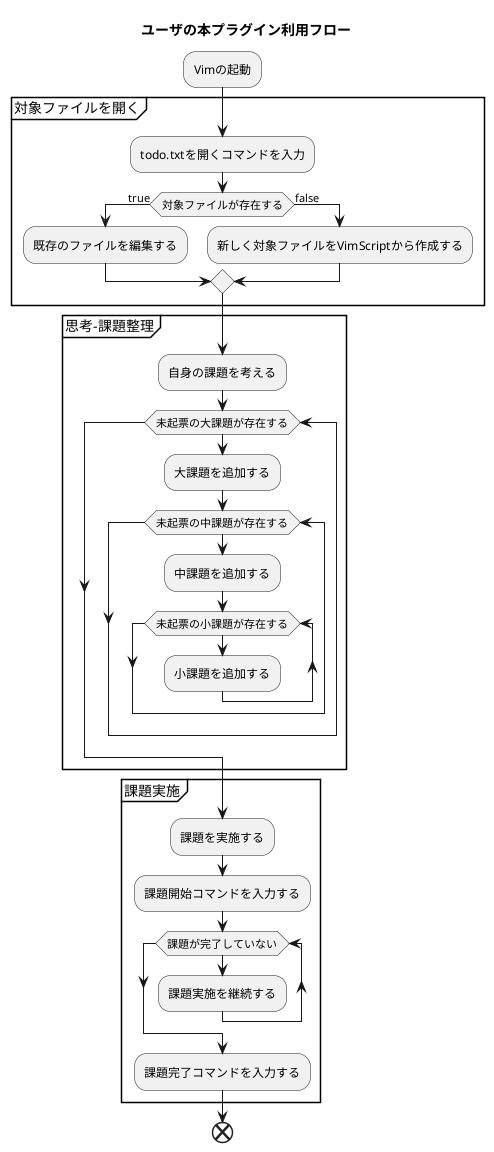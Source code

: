 @startuml img/activity.png

title ユーザの本プラグイン利用フロー

:Vimの起動;

partition 対象ファイルを開く {
  :todo.txtを開くコマンドを入力;

  if (対象ファイルが存在する) then (true)
    :既存のファイルを編集する;
  else (false)
    :新しく対象ファイルをVimScriptから作成する;
  endif
}

partition 思考-課題整理 {
  :自身の課題を考える;

  while (未起票の大課題が存在する)
    :大課題を追加する;
    while (未起票の中課題が存在する)
      :中課題を追加する;
      while (未起票の小課題が存在する)
        :小課題を追加する;
      endwhile
    endwhile
  endwhile
}

partition 課題実施 {
  :課題を実施する;

  :課題開始コマンドを入力する;

  while (課題が完了していない)
    :課題実施を継続する;
  endwhile

  :課題完了コマンドを入力する;
}

end

@enduml
